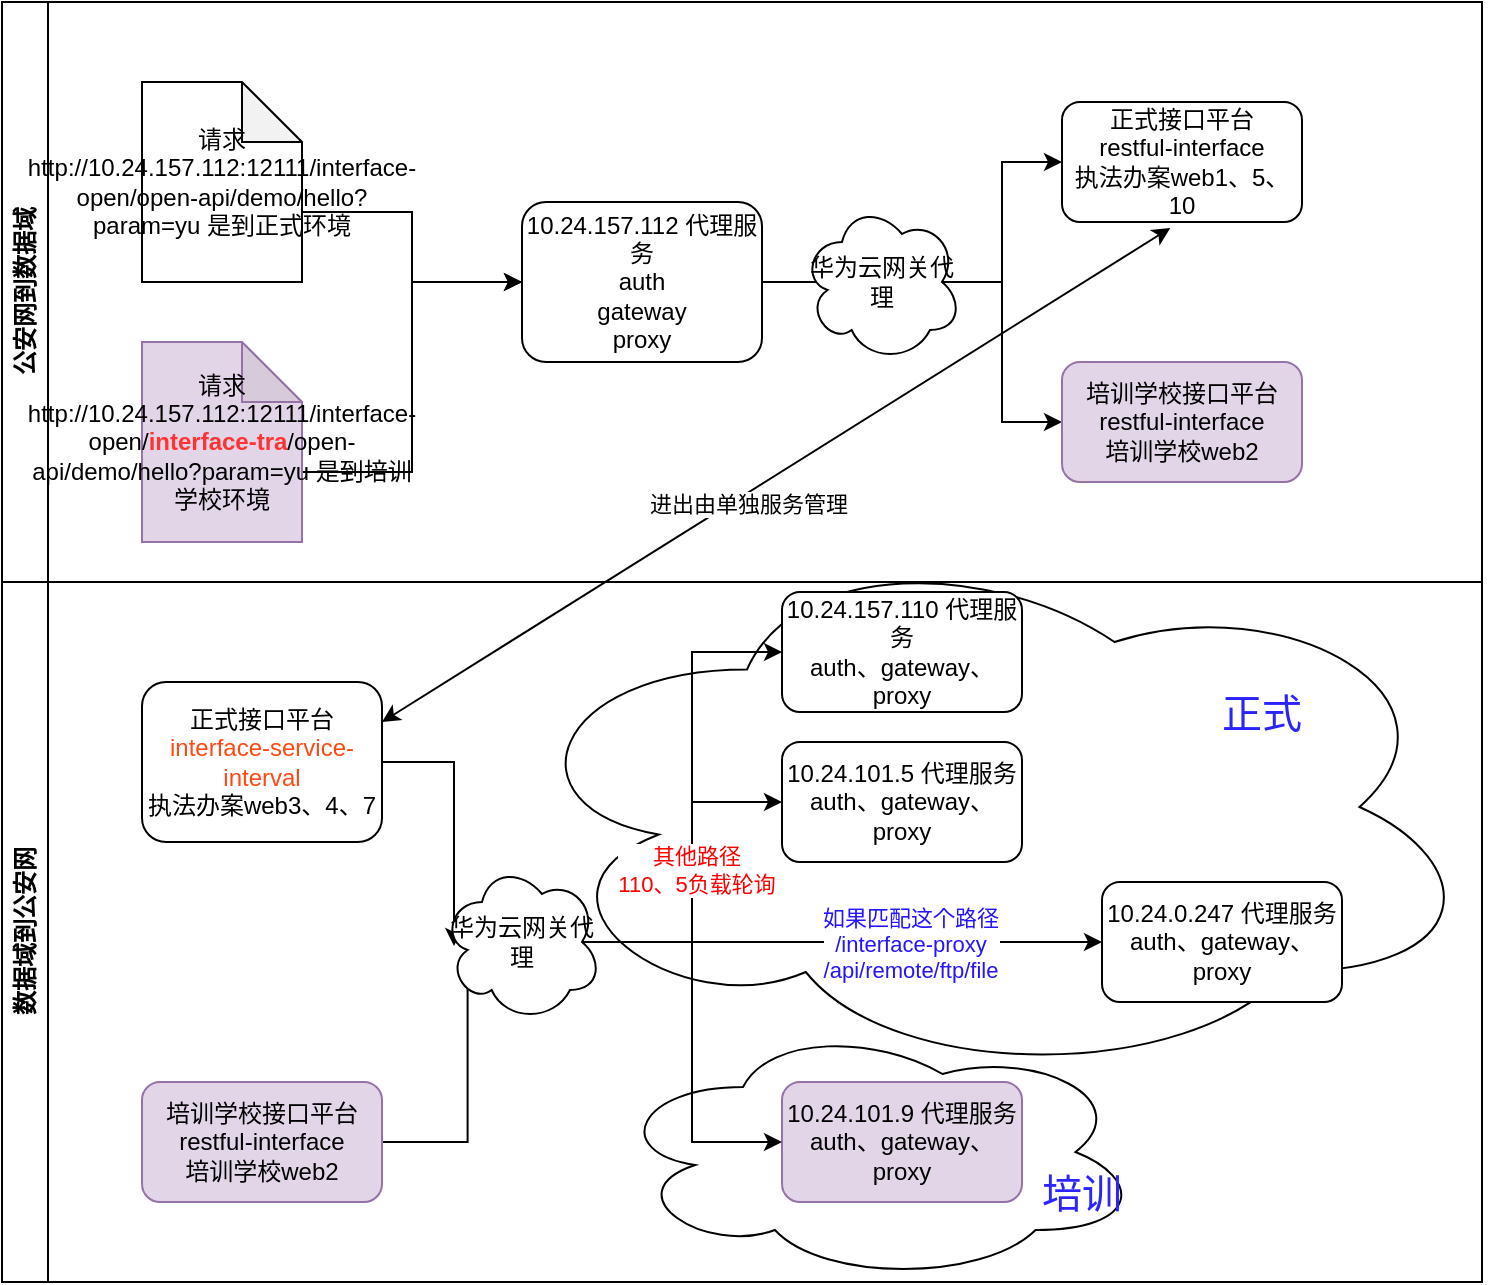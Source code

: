 <mxfile version="21.6.6" type="github">
  <diagram name="第 1 页" id="O-Jhzu-0nHvB-84oUUoi">
    <mxGraphModel dx="1434" dy="790" grid="1" gridSize="10" guides="1" tooltips="1" connect="1" arrows="1" fold="1" page="1" pageScale="1" pageWidth="827" pageHeight="1169" math="0" shadow="0">
      <root>
        <mxCell id="0" />
        <mxCell id="1" parent="0" />
        <mxCell id="-wAlXCzDXkSY3gVBRplQ-1" value="公安网到数据域" style="swimlane;horizontal=0;whiteSpace=wrap;html=1;startSize=23;movable=0;resizable=0;rotatable=0;deletable=0;editable=0;locked=1;connectable=0;" parent="1" vertex="1">
          <mxGeometry x="50" y="230" width="740" height="290" as="geometry" />
        </mxCell>
        <mxCell id="-wAlXCzDXkSY3gVBRplQ-9" style="edgeStyle=orthogonalEdgeStyle;rounded=0;orthogonalLoop=1;jettySize=auto;html=1;exitX=1;exitY=0.5;exitDx=0;exitDy=0;entryX=0;entryY=0.5;entryDx=0;entryDy=0;" parent="-wAlXCzDXkSY3gVBRplQ-1" source="-wAlXCzDXkSY3gVBRplQ-3" target="-wAlXCzDXkSY3gVBRplQ-4" edge="1">
          <mxGeometry relative="1" as="geometry">
            <Array as="points">
              <mxPoint x="500" y="140" />
              <mxPoint x="500" y="80" />
            </Array>
          </mxGeometry>
        </mxCell>
        <mxCell id="-wAlXCzDXkSY3gVBRplQ-10" style="edgeStyle=orthogonalEdgeStyle;rounded=0;orthogonalLoop=1;jettySize=auto;html=1;exitX=1;exitY=0.5;exitDx=0;exitDy=0;entryX=0;entryY=0.5;entryDx=0;entryDy=0;" parent="-wAlXCzDXkSY3gVBRplQ-1" source="-wAlXCzDXkSY3gVBRplQ-21" target="-wAlXCzDXkSY3gVBRplQ-5" edge="1">
          <mxGeometry relative="1" as="geometry">
            <Array as="points">
              <mxPoint x="500" y="140" />
              <mxPoint x="500" y="210" />
            </Array>
          </mxGeometry>
        </mxCell>
        <mxCell id="-wAlXCzDXkSY3gVBRplQ-3" value="10.24.157.112 代理服务&lt;br&gt;auth&lt;br&gt;gateway&lt;br&gt;proxy" style="rounded=1;whiteSpace=wrap;html=1;" parent="-wAlXCzDXkSY3gVBRplQ-1" vertex="1">
          <mxGeometry x="260" y="100" width="120" height="80" as="geometry" />
        </mxCell>
        <mxCell id="-wAlXCzDXkSY3gVBRplQ-4" value="正式接口平台&lt;br&gt;restful-interface&lt;br&gt;执法办案web1、5、10" style="rounded=1;whiteSpace=wrap;html=1;" parent="-wAlXCzDXkSY3gVBRplQ-1" vertex="1">
          <mxGeometry x="530" y="50" width="120" height="60" as="geometry" />
        </mxCell>
        <mxCell id="-wAlXCzDXkSY3gVBRplQ-5" value="培训学校接口平台&lt;br&gt;restful-interface&lt;br&gt;培训学校web2" style="rounded=1;whiteSpace=wrap;html=1;strokeColor=#9673a6;fillColor=#e1d5e7;" parent="-wAlXCzDXkSY3gVBRplQ-1" vertex="1">
          <mxGeometry x="530" y="180" width="120" height="60" as="geometry" />
        </mxCell>
        <mxCell id="-wAlXCzDXkSY3gVBRplQ-13" style="edgeStyle=orthogonalEdgeStyle;rounded=0;orthogonalLoop=1;jettySize=auto;html=1;exitX=0;exitY=0;exitDx=80;exitDy=65;exitPerimeter=0;entryX=0;entryY=0.5;entryDx=0;entryDy=0;" parent="-wAlXCzDXkSY3gVBRplQ-1" source="-wAlXCzDXkSY3gVBRplQ-11" target="-wAlXCzDXkSY3gVBRplQ-3" edge="1">
          <mxGeometry relative="1" as="geometry" />
        </mxCell>
        <mxCell id="-wAlXCzDXkSY3gVBRplQ-11" value="请求http://10.24.157.112:12111/interface-open/open-api/demo/hello?param=yu 是到正式环境" style="shape=note;whiteSpace=wrap;html=1;backgroundOutline=1;darkOpacity=0.05;" parent="-wAlXCzDXkSY3gVBRplQ-1" vertex="1">
          <mxGeometry x="70" y="40" width="80" height="100" as="geometry" />
        </mxCell>
        <mxCell id="-wAlXCzDXkSY3gVBRplQ-14" style="edgeStyle=orthogonalEdgeStyle;rounded=0;orthogonalLoop=1;jettySize=auto;html=1;exitX=0;exitY=0;exitDx=80;exitDy=65;exitPerimeter=0;entryX=0;entryY=0.5;entryDx=0;entryDy=0;" parent="-wAlXCzDXkSY3gVBRplQ-1" source="-wAlXCzDXkSY3gVBRplQ-12" target="-wAlXCzDXkSY3gVBRplQ-3" edge="1">
          <mxGeometry relative="1" as="geometry" />
        </mxCell>
        <mxCell id="-wAlXCzDXkSY3gVBRplQ-12" value="请求http://10.24.157.112:12111/interface-open/&lt;b&gt;&lt;font color=&quot;#ff3333&quot;&gt;interface-tra&lt;/font&gt;&lt;/b&gt;/open-api/demo/hello?param=yu 是到培训学校环境" style="shape=note;whiteSpace=wrap;html=1;backgroundOutline=1;darkOpacity=0.05;strokeColor=#9673a6;fillColor=#e1d5e7;" parent="-wAlXCzDXkSY3gVBRplQ-1" vertex="1">
          <mxGeometry x="70" y="170" width="80" height="100" as="geometry" />
        </mxCell>
        <mxCell id="-wAlXCzDXkSY3gVBRplQ-21" value="华为云网关代理" style="ellipse;shape=cloud;whiteSpace=wrap;html=1;" parent="-wAlXCzDXkSY3gVBRplQ-1" vertex="1">
          <mxGeometry x="400" y="100" width="80" height="80" as="geometry" />
        </mxCell>
        <mxCell id="-wAlXCzDXkSY3gVBRplQ-2" value="数据域到公安网" style="swimlane;horizontal=0;whiteSpace=wrap;html=1;startSize=23;movable=0;resizable=0;rotatable=0;deletable=0;editable=0;locked=1;connectable=0;" parent="1" vertex="1">
          <mxGeometry x="50" y="520" width="740" height="350" as="geometry" />
        </mxCell>
        <mxCell id="-wAlXCzDXkSY3gVBRplQ-37" value="" style="ellipse;shape=cloud;whiteSpace=wrap;html=1;" parent="-wAlXCzDXkSY3gVBRplQ-2" vertex="1">
          <mxGeometry x="304" y="220" width="266" height="130" as="geometry" />
        </mxCell>
        <mxCell id="-wAlXCzDXkSY3gVBRplQ-33" value="&lt;h1 style=&quot;&quot;&gt;&lt;br&gt;&lt;/h1&gt;" style="ellipse;shape=cloud;whiteSpace=wrap;html=1;align=left;labelPosition=right;verticalLabelPosition=top;verticalAlign=bottom;horizontal=1;" parent="-wAlXCzDXkSY3gVBRplQ-2" vertex="1">
          <mxGeometry x="250" y="-25" width="490" height="275" as="geometry" />
        </mxCell>
        <mxCell id="-wAlXCzDXkSY3gVBRplQ-24" style="edgeStyle=orthogonalEdgeStyle;rounded=0;orthogonalLoop=1;jettySize=auto;html=1;exitX=1;exitY=0.5;exitDx=0;exitDy=0;entryX=0.075;entryY=0.525;entryDx=0;entryDy=0;entryPerimeter=0;" parent="-wAlXCzDXkSY3gVBRplQ-2" source="-wAlXCzDXkSY3gVBRplQ-15" target="-wAlXCzDXkSY3gVBRplQ-23" edge="1">
          <mxGeometry relative="1" as="geometry" />
        </mxCell>
        <mxCell id="-wAlXCzDXkSY3gVBRplQ-15" value="正式接口平台&lt;br&gt;&lt;font color=&quot;#ff4912&quot;&gt;interface-service-interval&lt;/font&gt;&lt;br&gt;执法办案web3、4、7" style="rounded=1;whiteSpace=wrap;html=1;" parent="-wAlXCzDXkSY3gVBRplQ-2" vertex="1">
          <mxGeometry x="70" y="50" width="120" height="80" as="geometry" />
        </mxCell>
        <mxCell id="-wAlXCzDXkSY3gVBRplQ-31" style="edgeStyle=orthogonalEdgeStyle;rounded=0;orthogonalLoop=1;jettySize=auto;html=1;exitX=1;exitY=0.5;exitDx=0;exitDy=0;entryX=0.16;entryY=0.55;entryDx=0;entryDy=0;entryPerimeter=0;" parent="-wAlXCzDXkSY3gVBRplQ-2" source="-wAlXCzDXkSY3gVBRplQ-16" target="-wAlXCzDXkSY3gVBRplQ-23" edge="1">
          <mxGeometry relative="1" as="geometry" />
        </mxCell>
        <mxCell id="-wAlXCzDXkSY3gVBRplQ-16" value="培训学校接口平台&lt;br&gt;restful-interface&lt;br&gt;培训学校web2" style="rounded=1;whiteSpace=wrap;html=1;fillColor=#e1d5e7;strokeColor=#9673a6;" parent="-wAlXCzDXkSY3gVBRplQ-2" vertex="1">
          <mxGeometry x="70" y="250" width="120" height="60" as="geometry" />
        </mxCell>
        <mxCell id="-wAlXCzDXkSY3gVBRplQ-17" value="10.24.157.110 代理服务&lt;br&gt;auth、gateway、proxy" style="rounded=1;whiteSpace=wrap;html=1;" parent="-wAlXCzDXkSY3gVBRplQ-2" vertex="1">
          <mxGeometry x="390" y="5" width="120" height="60" as="geometry" />
        </mxCell>
        <mxCell id="-wAlXCzDXkSY3gVBRplQ-18" value="10.24.101.5 代理服务&lt;br&gt;auth、gateway、proxy" style="rounded=1;whiteSpace=wrap;html=1;" parent="-wAlXCzDXkSY3gVBRplQ-2" vertex="1">
          <mxGeometry x="390" y="80" width="120" height="60" as="geometry" />
        </mxCell>
        <mxCell id="-wAlXCzDXkSY3gVBRplQ-19" value="10.24.0.247 代理服务&lt;br&gt;auth、gateway、proxy" style="rounded=1;whiteSpace=wrap;html=1;" parent="-wAlXCzDXkSY3gVBRplQ-2" vertex="1">
          <mxGeometry x="550" y="150" width="120" height="60" as="geometry" />
        </mxCell>
        <mxCell id="-wAlXCzDXkSY3gVBRplQ-20" value="10.24.101.9 代理服务&lt;br&gt;auth、gateway、proxy" style="rounded=1;whiteSpace=wrap;html=1;fillColor=#e1d5e7;strokeColor=#9673a6;" parent="-wAlXCzDXkSY3gVBRplQ-2" vertex="1">
          <mxGeometry x="390" y="250" width="120" height="60" as="geometry" />
        </mxCell>
        <mxCell id="-wAlXCzDXkSY3gVBRplQ-25" style="edgeStyle=orthogonalEdgeStyle;rounded=0;orthogonalLoop=1;jettySize=auto;html=1;exitX=0.875;exitY=0.5;exitDx=0;exitDy=0;exitPerimeter=0;entryX=0;entryY=0.5;entryDx=0;entryDy=0;" parent="-wAlXCzDXkSY3gVBRplQ-2" source="-wAlXCzDXkSY3gVBRplQ-23" target="-wAlXCzDXkSY3gVBRplQ-17" edge="1">
          <mxGeometry relative="1" as="geometry" />
        </mxCell>
        <mxCell id="-wAlXCzDXkSY3gVBRplQ-26" style="edgeStyle=orthogonalEdgeStyle;rounded=0;orthogonalLoop=1;jettySize=auto;html=1;exitX=0.875;exitY=0.5;exitDx=0;exitDy=0;exitPerimeter=0;entryX=0;entryY=0.5;entryDx=0;entryDy=0;" parent="-wAlXCzDXkSY3gVBRplQ-2" source="-wAlXCzDXkSY3gVBRplQ-23" target="-wAlXCzDXkSY3gVBRplQ-18" edge="1">
          <mxGeometry relative="1" as="geometry" />
        </mxCell>
        <mxCell id="-wAlXCzDXkSY3gVBRplQ-29" value="&lt;font color=&quot;#ffffcc&quot;&gt;其他路径&lt;/font&gt;" style="edgeLabel;html=1;align=center;verticalAlign=middle;resizable=0;points=[];" parent="-wAlXCzDXkSY3gVBRplQ-26" vertex="1" connectable="0">
          <mxGeometry x="0.063" relative="1" as="geometry">
            <mxPoint as="offset" />
          </mxGeometry>
        </mxCell>
        <mxCell id="-wAlXCzDXkSY3gVBRplQ-30" value="&lt;font color=&quot;#ff0000&quot;&gt;其他路径&lt;br&gt;110、5负载轮询&lt;br&gt;&lt;/font&gt;" style="edgeLabel;html=1;align=center;verticalAlign=middle;resizable=0;points=[];" parent="-wAlXCzDXkSY3gVBRplQ-26" vertex="1" connectable="0">
          <mxGeometry x="0.072" y="-2" relative="1" as="geometry">
            <mxPoint as="offset" />
          </mxGeometry>
        </mxCell>
        <mxCell id="-wAlXCzDXkSY3gVBRplQ-27" style="edgeStyle=orthogonalEdgeStyle;rounded=0;orthogonalLoop=1;jettySize=auto;html=1;exitX=0.875;exitY=0.5;exitDx=0;exitDy=0;exitPerimeter=0;entryX=0;entryY=0.5;entryDx=0;entryDy=0;" parent="-wAlXCzDXkSY3gVBRplQ-2" source="-wAlXCzDXkSY3gVBRplQ-23" target="-wAlXCzDXkSY3gVBRplQ-19" edge="1">
          <mxGeometry relative="1" as="geometry" />
        </mxCell>
        <mxCell id="-wAlXCzDXkSY3gVBRplQ-28" value="&lt;font color=&quot;#2414ff&quot;&gt;如果匹配这个路径&lt;br&gt;/interface-proxy&lt;br&gt;/api/remote/ftp/file&lt;/font&gt;" style="edgeLabel;html=1;align=center;verticalAlign=middle;resizable=0;points=[];" parent="-wAlXCzDXkSY3gVBRplQ-27" vertex="1" connectable="0">
          <mxGeometry x="0.256" y="-1" relative="1" as="geometry">
            <mxPoint as="offset" />
          </mxGeometry>
        </mxCell>
        <mxCell id="-wAlXCzDXkSY3gVBRplQ-32" style="edgeStyle=orthogonalEdgeStyle;rounded=0;orthogonalLoop=1;jettySize=auto;html=1;exitX=0.875;exitY=0.5;exitDx=0;exitDy=0;exitPerimeter=0;entryX=0;entryY=0.5;entryDx=0;entryDy=0;" parent="-wAlXCzDXkSY3gVBRplQ-2" source="-wAlXCzDXkSY3gVBRplQ-23" target="-wAlXCzDXkSY3gVBRplQ-20" edge="1">
          <mxGeometry relative="1" as="geometry" />
        </mxCell>
        <mxCell id="-wAlXCzDXkSY3gVBRplQ-23" value="华为云网关代理" style="ellipse;shape=cloud;whiteSpace=wrap;html=1;" parent="-wAlXCzDXkSY3gVBRplQ-2" vertex="1">
          <mxGeometry x="220" y="140" width="80" height="80" as="geometry" />
        </mxCell>
        <mxCell id="-wAlXCzDXkSY3gVBRplQ-36" value="正式" style="text;strokeColor=none;align=center;fillColor=none;html=1;verticalAlign=middle;whiteSpace=wrap;rounded=0;fontSize=20;fontColor=#2B24FF;" parent="-wAlXCzDXkSY3gVBRplQ-2" vertex="1">
          <mxGeometry x="600" y="50" width="60" height="30" as="geometry" />
        </mxCell>
        <mxCell id="-wAlXCzDXkSY3gVBRplQ-38" value="培训" style="text;strokeColor=none;align=center;fillColor=none;html=1;verticalAlign=middle;whiteSpace=wrap;rounded=0;fontSize=20;fontColor=#2B24FF;" parent="-wAlXCzDXkSY3gVBRplQ-2" vertex="1">
          <mxGeometry x="510" y="290" width="60" height="30" as="geometry" />
        </mxCell>
        <mxCell id="-wAlXCzDXkSY3gVBRplQ-39" value="" style="endArrow=classic;startArrow=classic;html=1;rounded=0;entryX=0.451;entryY=1.05;entryDx=0;entryDy=0;entryPerimeter=0;exitX=1;exitY=0.25;exitDx=0;exitDy=0;" parent="1" source="-wAlXCzDXkSY3gVBRplQ-15" target="-wAlXCzDXkSY3gVBRplQ-4" edge="1">
          <mxGeometry width="50" height="50" relative="1" as="geometry">
            <mxPoint x="340" y="540" as="sourcePoint" />
            <mxPoint x="390" y="490" as="targetPoint" />
          </mxGeometry>
        </mxCell>
        <mxCell id="-wAlXCzDXkSY3gVBRplQ-40" value="进出由单独服务管理" style="edgeLabel;html=1;align=center;verticalAlign=middle;resizable=0;points=[];" parent="-wAlXCzDXkSY3gVBRplQ-39" vertex="1" connectable="0">
          <mxGeometry x="-0.085" y="-4" relative="1" as="geometry">
            <mxPoint as="offset" />
          </mxGeometry>
        </mxCell>
      </root>
    </mxGraphModel>
  </diagram>
</mxfile>
